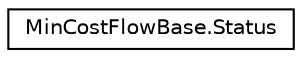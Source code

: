 digraph "Graphical Class Hierarchy"
{
 // LATEX_PDF_SIZE
  edge [fontname="Helvetica",fontsize="10",labelfontname="Helvetica",labelfontsize="10"];
  node [fontname="Helvetica",fontsize="10",shape=record];
  rankdir="LR";
  Node0 [label="MinCostFlowBase.Status",height=0.2,width=0.4,color="black", fillcolor="white", style="filled",URL="$enumcom_1_1google_1_1ortools_1_1graph_1_1MinCostFlowBase_1_1Status.html",tooltip=" "];
}

